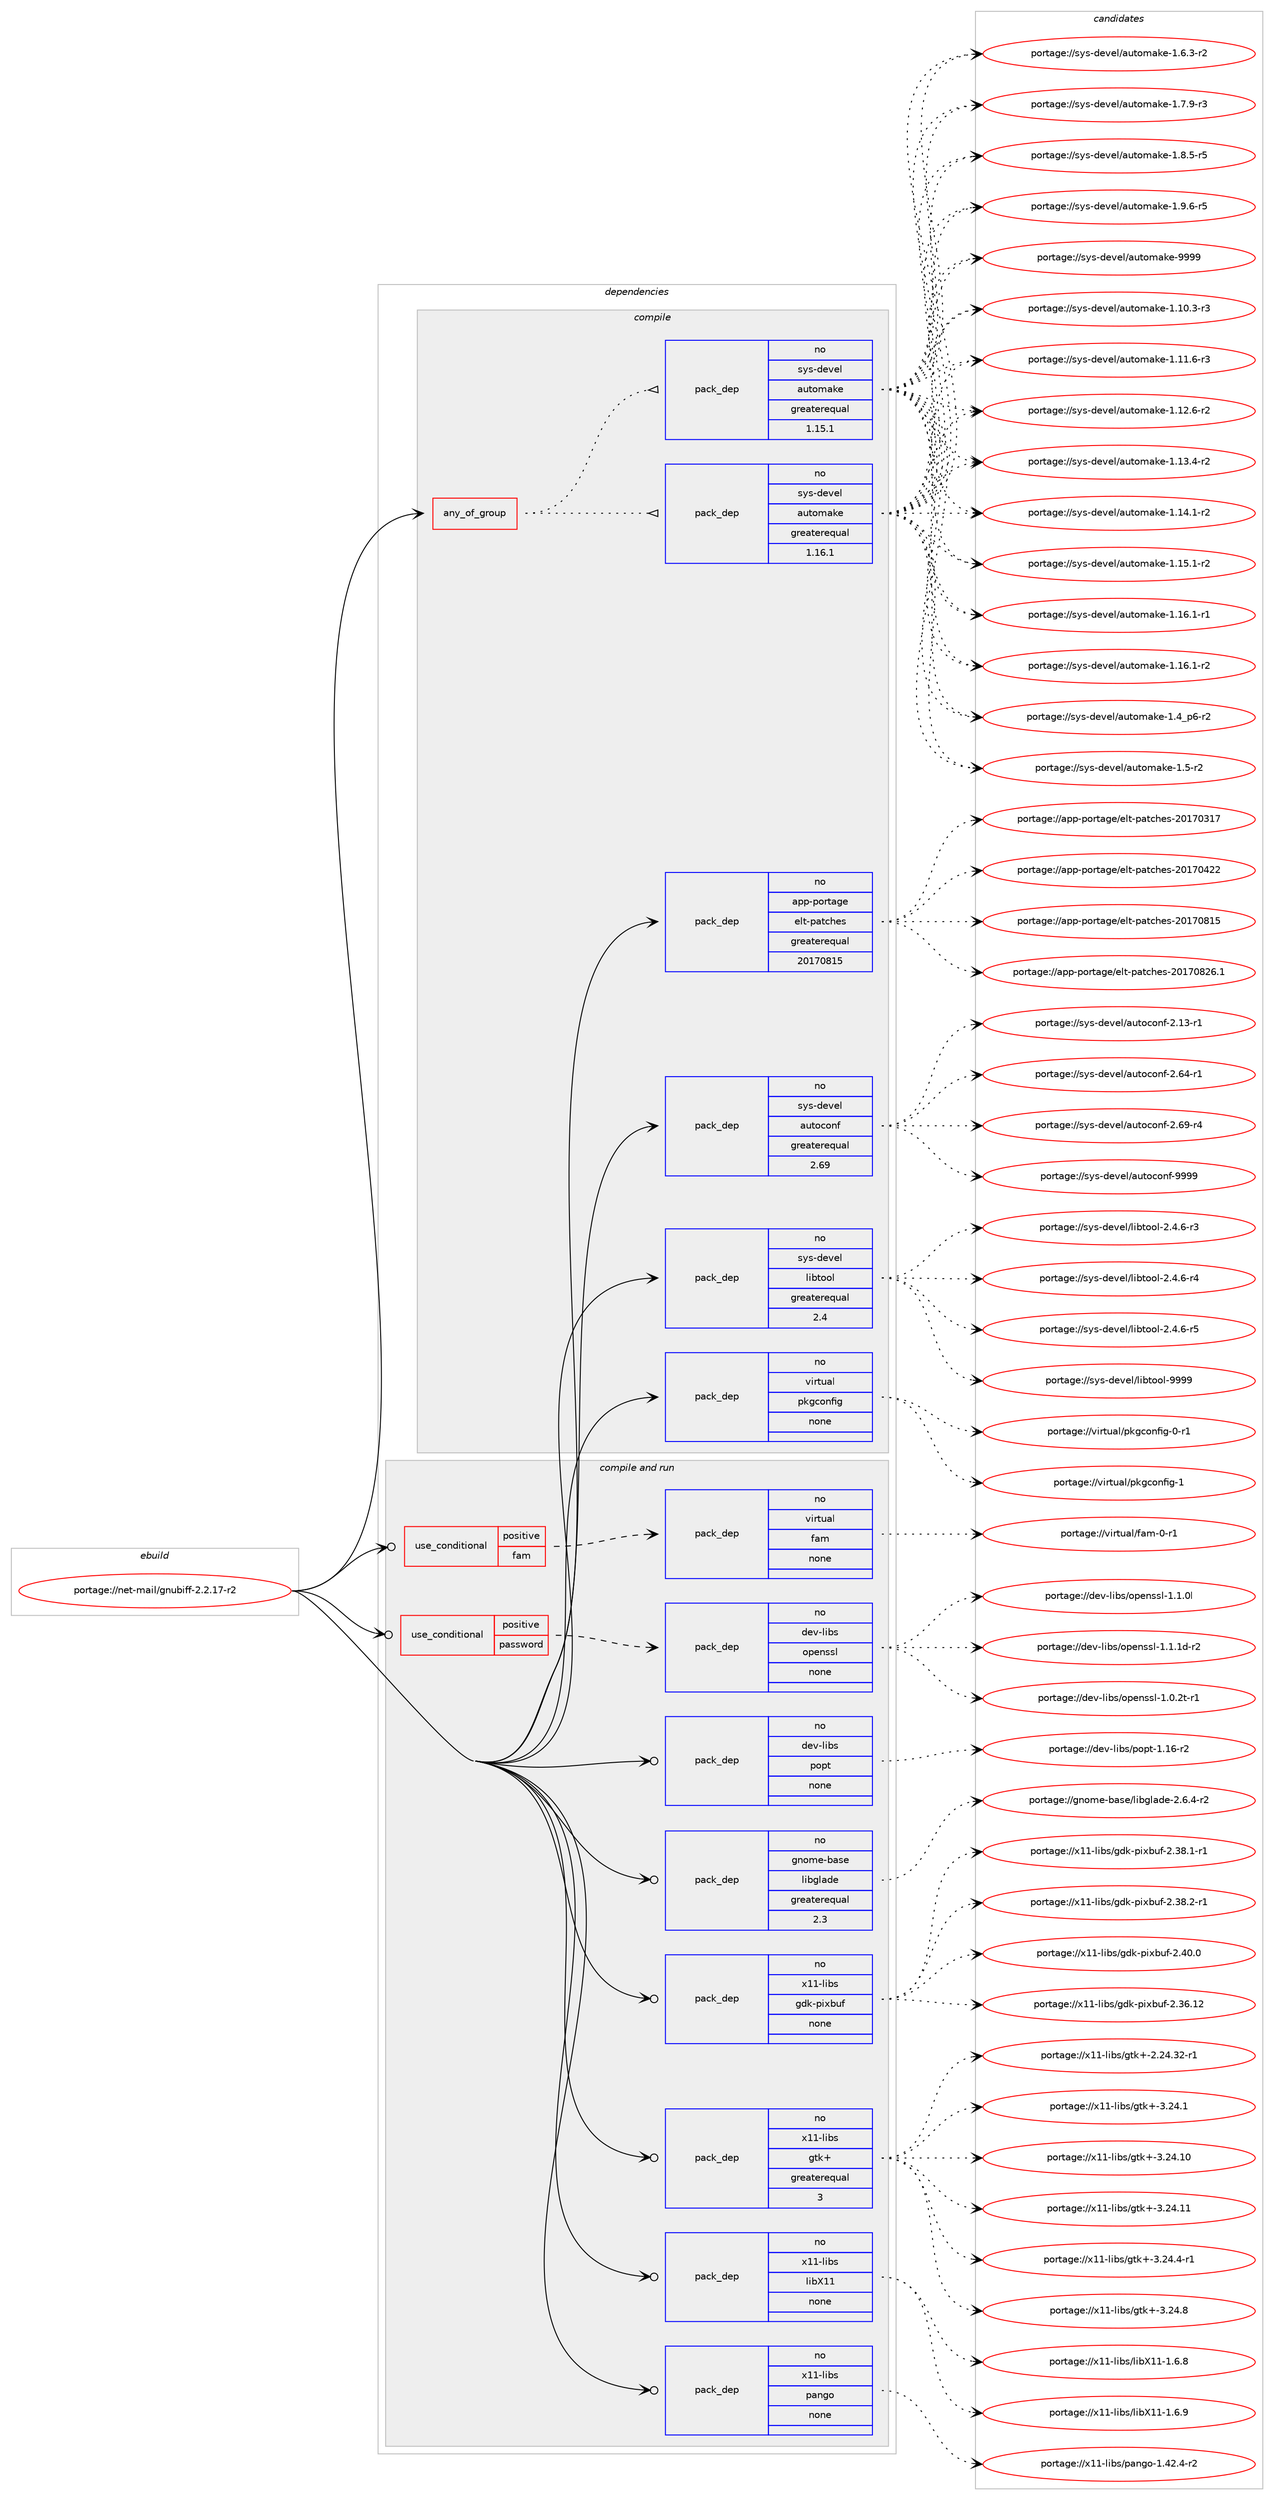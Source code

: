 digraph prolog {

# *************
# Graph options
# *************

newrank=true;
concentrate=true;
compound=true;
graph [rankdir=LR,fontname=Helvetica,fontsize=10,ranksep=1.5];#, ranksep=2.5, nodesep=0.2];
edge  [arrowhead=vee];
node  [fontname=Helvetica,fontsize=10];

# **********
# The ebuild
# **********

subgraph cluster_leftcol {
color=gray;
rank=same;
label=<<i>ebuild</i>>;
id [label="portage://net-mail/gnubiff-2.2.17-r2", color=red, width=4, href="../net-mail/gnubiff-2.2.17-r2.svg"];
}

# ****************
# The dependencies
# ****************

subgraph cluster_midcol {
color=gray;
label=<<i>dependencies</i>>;
subgraph cluster_compile {
fillcolor="#eeeeee";
style=filled;
label=<<i>compile</i>>;
subgraph any5892 {
dependency362702 [label=<<TABLE BORDER="0" CELLBORDER="1" CELLSPACING="0" CELLPADDING="4"><TR><TD CELLPADDING="10">any_of_group</TD></TR></TABLE>>, shape=none, color=red];subgraph pack265838 {
dependency362703 [label=<<TABLE BORDER="0" CELLBORDER="1" CELLSPACING="0" CELLPADDING="4" WIDTH="220"><TR><TD ROWSPAN="6" CELLPADDING="30">pack_dep</TD></TR><TR><TD WIDTH="110">no</TD></TR><TR><TD>sys-devel</TD></TR><TR><TD>automake</TD></TR><TR><TD>greaterequal</TD></TR><TR><TD>1.16.1</TD></TR></TABLE>>, shape=none, color=blue];
}
dependency362702:e -> dependency362703:w [weight=20,style="dotted",arrowhead="oinv"];
subgraph pack265839 {
dependency362704 [label=<<TABLE BORDER="0" CELLBORDER="1" CELLSPACING="0" CELLPADDING="4" WIDTH="220"><TR><TD ROWSPAN="6" CELLPADDING="30">pack_dep</TD></TR><TR><TD WIDTH="110">no</TD></TR><TR><TD>sys-devel</TD></TR><TR><TD>automake</TD></TR><TR><TD>greaterequal</TD></TR><TR><TD>1.15.1</TD></TR></TABLE>>, shape=none, color=blue];
}
dependency362702:e -> dependency362704:w [weight=20,style="dotted",arrowhead="oinv"];
}
id:e -> dependency362702:w [weight=20,style="solid",arrowhead="vee"];
subgraph pack265840 {
dependency362705 [label=<<TABLE BORDER="0" CELLBORDER="1" CELLSPACING="0" CELLPADDING="4" WIDTH="220"><TR><TD ROWSPAN="6" CELLPADDING="30">pack_dep</TD></TR><TR><TD WIDTH="110">no</TD></TR><TR><TD>app-portage</TD></TR><TR><TD>elt-patches</TD></TR><TR><TD>greaterequal</TD></TR><TR><TD>20170815</TD></TR></TABLE>>, shape=none, color=blue];
}
id:e -> dependency362705:w [weight=20,style="solid",arrowhead="vee"];
subgraph pack265841 {
dependency362706 [label=<<TABLE BORDER="0" CELLBORDER="1" CELLSPACING="0" CELLPADDING="4" WIDTH="220"><TR><TD ROWSPAN="6" CELLPADDING="30">pack_dep</TD></TR><TR><TD WIDTH="110">no</TD></TR><TR><TD>sys-devel</TD></TR><TR><TD>autoconf</TD></TR><TR><TD>greaterequal</TD></TR><TR><TD>2.69</TD></TR></TABLE>>, shape=none, color=blue];
}
id:e -> dependency362706:w [weight=20,style="solid",arrowhead="vee"];
subgraph pack265842 {
dependency362707 [label=<<TABLE BORDER="0" CELLBORDER="1" CELLSPACING="0" CELLPADDING="4" WIDTH="220"><TR><TD ROWSPAN="6" CELLPADDING="30">pack_dep</TD></TR><TR><TD WIDTH="110">no</TD></TR><TR><TD>sys-devel</TD></TR><TR><TD>libtool</TD></TR><TR><TD>greaterequal</TD></TR><TR><TD>2.4</TD></TR></TABLE>>, shape=none, color=blue];
}
id:e -> dependency362707:w [weight=20,style="solid",arrowhead="vee"];
subgraph pack265843 {
dependency362708 [label=<<TABLE BORDER="0" CELLBORDER="1" CELLSPACING="0" CELLPADDING="4" WIDTH="220"><TR><TD ROWSPAN="6" CELLPADDING="30">pack_dep</TD></TR><TR><TD WIDTH="110">no</TD></TR><TR><TD>virtual</TD></TR><TR><TD>pkgconfig</TD></TR><TR><TD>none</TD></TR><TR><TD></TD></TR></TABLE>>, shape=none, color=blue];
}
id:e -> dependency362708:w [weight=20,style="solid",arrowhead="vee"];
}
subgraph cluster_compileandrun {
fillcolor="#eeeeee";
style=filled;
label=<<i>compile and run</i>>;
subgraph cond90820 {
dependency362709 [label=<<TABLE BORDER="0" CELLBORDER="1" CELLSPACING="0" CELLPADDING="4"><TR><TD ROWSPAN="3" CELLPADDING="10">use_conditional</TD></TR><TR><TD>positive</TD></TR><TR><TD>fam</TD></TR></TABLE>>, shape=none, color=red];
subgraph pack265844 {
dependency362710 [label=<<TABLE BORDER="0" CELLBORDER="1" CELLSPACING="0" CELLPADDING="4" WIDTH="220"><TR><TD ROWSPAN="6" CELLPADDING="30">pack_dep</TD></TR><TR><TD WIDTH="110">no</TD></TR><TR><TD>virtual</TD></TR><TR><TD>fam</TD></TR><TR><TD>none</TD></TR><TR><TD></TD></TR></TABLE>>, shape=none, color=blue];
}
dependency362709:e -> dependency362710:w [weight=20,style="dashed",arrowhead="vee"];
}
id:e -> dependency362709:w [weight=20,style="solid",arrowhead="odotvee"];
subgraph cond90821 {
dependency362711 [label=<<TABLE BORDER="0" CELLBORDER="1" CELLSPACING="0" CELLPADDING="4"><TR><TD ROWSPAN="3" CELLPADDING="10">use_conditional</TD></TR><TR><TD>positive</TD></TR><TR><TD>password</TD></TR></TABLE>>, shape=none, color=red];
subgraph pack265845 {
dependency362712 [label=<<TABLE BORDER="0" CELLBORDER="1" CELLSPACING="0" CELLPADDING="4" WIDTH="220"><TR><TD ROWSPAN="6" CELLPADDING="30">pack_dep</TD></TR><TR><TD WIDTH="110">no</TD></TR><TR><TD>dev-libs</TD></TR><TR><TD>openssl</TD></TR><TR><TD>none</TD></TR><TR><TD></TD></TR></TABLE>>, shape=none, color=blue];
}
dependency362711:e -> dependency362712:w [weight=20,style="dashed",arrowhead="vee"];
}
id:e -> dependency362711:w [weight=20,style="solid",arrowhead="odotvee"];
subgraph pack265846 {
dependency362713 [label=<<TABLE BORDER="0" CELLBORDER="1" CELLSPACING="0" CELLPADDING="4" WIDTH="220"><TR><TD ROWSPAN="6" CELLPADDING="30">pack_dep</TD></TR><TR><TD WIDTH="110">no</TD></TR><TR><TD>dev-libs</TD></TR><TR><TD>popt</TD></TR><TR><TD>none</TD></TR><TR><TD></TD></TR></TABLE>>, shape=none, color=blue];
}
id:e -> dependency362713:w [weight=20,style="solid",arrowhead="odotvee"];
subgraph pack265847 {
dependency362714 [label=<<TABLE BORDER="0" CELLBORDER="1" CELLSPACING="0" CELLPADDING="4" WIDTH="220"><TR><TD ROWSPAN="6" CELLPADDING="30">pack_dep</TD></TR><TR><TD WIDTH="110">no</TD></TR><TR><TD>gnome-base</TD></TR><TR><TD>libglade</TD></TR><TR><TD>greaterequal</TD></TR><TR><TD>2.3</TD></TR></TABLE>>, shape=none, color=blue];
}
id:e -> dependency362714:w [weight=20,style="solid",arrowhead="odotvee"];
subgraph pack265848 {
dependency362715 [label=<<TABLE BORDER="0" CELLBORDER="1" CELLSPACING="0" CELLPADDING="4" WIDTH="220"><TR><TD ROWSPAN="6" CELLPADDING="30">pack_dep</TD></TR><TR><TD WIDTH="110">no</TD></TR><TR><TD>x11-libs</TD></TR><TR><TD>gdk-pixbuf</TD></TR><TR><TD>none</TD></TR><TR><TD></TD></TR></TABLE>>, shape=none, color=blue];
}
id:e -> dependency362715:w [weight=20,style="solid",arrowhead="odotvee"];
subgraph pack265849 {
dependency362716 [label=<<TABLE BORDER="0" CELLBORDER="1" CELLSPACING="0" CELLPADDING="4" WIDTH="220"><TR><TD ROWSPAN="6" CELLPADDING="30">pack_dep</TD></TR><TR><TD WIDTH="110">no</TD></TR><TR><TD>x11-libs</TD></TR><TR><TD>gtk+</TD></TR><TR><TD>greaterequal</TD></TR><TR><TD>3</TD></TR></TABLE>>, shape=none, color=blue];
}
id:e -> dependency362716:w [weight=20,style="solid",arrowhead="odotvee"];
subgraph pack265850 {
dependency362717 [label=<<TABLE BORDER="0" CELLBORDER="1" CELLSPACING="0" CELLPADDING="4" WIDTH="220"><TR><TD ROWSPAN="6" CELLPADDING="30">pack_dep</TD></TR><TR><TD WIDTH="110">no</TD></TR><TR><TD>x11-libs</TD></TR><TR><TD>libX11</TD></TR><TR><TD>none</TD></TR><TR><TD></TD></TR></TABLE>>, shape=none, color=blue];
}
id:e -> dependency362717:w [weight=20,style="solid",arrowhead="odotvee"];
subgraph pack265851 {
dependency362718 [label=<<TABLE BORDER="0" CELLBORDER="1" CELLSPACING="0" CELLPADDING="4" WIDTH="220"><TR><TD ROWSPAN="6" CELLPADDING="30">pack_dep</TD></TR><TR><TD WIDTH="110">no</TD></TR><TR><TD>x11-libs</TD></TR><TR><TD>pango</TD></TR><TR><TD>none</TD></TR><TR><TD></TD></TR></TABLE>>, shape=none, color=blue];
}
id:e -> dependency362718:w [weight=20,style="solid",arrowhead="odotvee"];
}
subgraph cluster_run {
fillcolor="#eeeeee";
style=filled;
label=<<i>run</i>>;
}
}

# **************
# The candidates
# **************

subgraph cluster_choices {
rank=same;
color=gray;
label=<<i>candidates</i>>;

subgraph choice265838 {
color=black;
nodesep=1;
choiceportage11512111545100101118101108479711711611110997107101454946494846514511451 [label="portage://sys-devel/automake-1.10.3-r3", color=red, width=4,href="../sys-devel/automake-1.10.3-r3.svg"];
choiceportage11512111545100101118101108479711711611110997107101454946494946544511451 [label="portage://sys-devel/automake-1.11.6-r3", color=red, width=4,href="../sys-devel/automake-1.11.6-r3.svg"];
choiceportage11512111545100101118101108479711711611110997107101454946495046544511450 [label="portage://sys-devel/automake-1.12.6-r2", color=red, width=4,href="../sys-devel/automake-1.12.6-r2.svg"];
choiceportage11512111545100101118101108479711711611110997107101454946495146524511450 [label="portage://sys-devel/automake-1.13.4-r2", color=red, width=4,href="../sys-devel/automake-1.13.4-r2.svg"];
choiceportage11512111545100101118101108479711711611110997107101454946495246494511450 [label="portage://sys-devel/automake-1.14.1-r2", color=red, width=4,href="../sys-devel/automake-1.14.1-r2.svg"];
choiceportage11512111545100101118101108479711711611110997107101454946495346494511450 [label="portage://sys-devel/automake-1.15.1-r2", color=red, width=4,href="../sys-devel/automake-1.15.1-r2.svg"];
choiceportage11512111545100101118101108479711711611110997107101454946495446494511449 [label="portage://sys-devel/automake-1.16.1-r1", color=red, width=4,href="../sys-devel/automake-1.16.1-r1.svg"];
choiceportage11512111545100101118101108479711711611110997107101454946495446494511450 [label="portage://sys-devel/automake-1.16.1-r2", color=red, width=4,href="../sys-devel/automake-1.16.1-r2.svg"];
choiceportage115121115451001011181011084797117116111109971071014549465295112544511450 [label="portage://sys-devel/automake-1.4_p6-r2", color=red, width=4,href="../sys-devel/automake-1.4_p6-r2.svg"];
choiceportage11512111545100101118101108479711711611110997107101454946534511450 [label="portage://sys-devel/automake-1.5-r2", color=red, width=4,href="../sys-devel/automake-1.5-r2.svg"];
choiceportage115121115451001011181011084797117116111109971071014549465446514511450 [label="portage://sys-devel/automake-1.6.3-r2", color=red, width=4,href="../sys-devel/automake-1.6.3-r2.svg"];
choiceportage115121115451001011181011084797117116111109971071014549465546574511451 [label="portage://sys-devel/automake-1.7.9-r3", color=red, width=4,href="../sys-devel/automake-1.7.9-r3.svg"];
choiceportage115121115451001011181011084797117116111109971071014549465646534511453 [label="portage://sys-devel/automake-1.8.5-r5", color=red, width=4,href="../sys-devel/automake-1.8.5-r5.svg"];
choiceportage115121115451001011181011084797117116111109971071014549465746544511453 [label="portage://sys-devel/automake-1.9.6-r5", color=red, width=4,href="../sys-devel/automake-1.9.6-r5.svg"];
choiceportage115121115451001011181011084797117116111109971071014557575757 [label="portage://sys-devel/automake-9999", color=red, width=4,href="../sys-devel/automake-9999.svg"];
dependency362703:e -> choiceportage11512111545100101118101108479711711611110997107101454946494846514511451:w [style=dotted,weight="100"];
dependency362703:e -> choiceportage11512111545100101118101108479711711611110997107101454946494946544511451:w [style=dotted,weight="100"];
dependency362703:e -> choiceportage11512111545100101118101108479711711611110997107101454946495046544511450:w [style=dotted,weight="100"];
dependency362703:e -> choiceportage11512111545100101118101108479711711611110997107101454946495146524511450:w [style=dotted,weight="100"];
dependency362703:e -> choiceportage11512111545100101118101108479711711611110997107101454946495246494511450:w [style=dotted,weight="100"];
dependency362703:e -> choiceportage11512111545100101118101108479711711611110997107101454946495346494511450:w [style=dotted,weight="100"];
dependency362703:e -> choiceportage11512111545100101118101108479711711611110997107101454946495446494511449:w [style=dotted,weight="100"];
dependency362703:e -> choiceportage11512111545100101118101108479711711611110997107101454946495446494511450:w [style=dotted,weight="100"];
dependency362703:e -> choiceportage115121115451001011181011084797117116111109971071014549465295112544511450:w [style=dotted,weight="100"];
dependency362703:e -> choiceportage11512111545100101118101108479711711611110997107101454946534511450:w [style=dotted,weight="100"];
dependency362703:e -> choiceportage115121115451001011181011084797117116111109971071014549465446514511450:w [style=dotted,weight="100"];
dependency362703:e -> choiceportage115121115451001011181011084797117116111109971071014549465546574511451:w [style=dotted,weight="100"];
dependency362703:e -> choiceportage115121115451001011181011084797117116111109971071014549465646534511453:w [style=dotted,weight="100"];
dependency362703:e -> choiceportage115121115451001011181011084797117116111109971071014549465746544511453:w [style=dotted,weight="100"];
dependency362703:e -> choiceportage115121115451001011181011084797117116111109971071014557575757:w [style=dotted,weight="100"];
}
subgraph choice265839 {
color=black;
nodesep=1;
choiceportage11512111545100101118101108479711711611110997107101454946494846514511451 [label="portage://sys-devel/automake-1.10.3-r3", color=red, width=4,href="../sys-devel/automake-1.10.3-r3.svg"];
choiceportage11512111545100101118101108479711711611110997107101454946494946544511451 [label="portage://sys-devel/automake-1.11.6-r3", color=red, width=4,href="../sys-devel/automake-1.11.6-r3.svg"];
choiceportage11512111545100101118101108479711711611110997107101454946495046544511450 [label="portage://sys-devel/automake-1.12.6-r2", color=red, width=4,href="../sys-devel/automake-1.12.6-r2.svg"];
choiceportage11512111545100101118101108479711711611110997107101454946495146524511450 [label="portage://sys-devel/automake-1.13.4-r2", color=red, width=4,href="../sys-devel/automake-1.13.4-r2.svg"];
choiceportage11512111545100101118101108479711711611110997107101454946495246494511450 [label="portage://sys-devel/automake-1.14.1-r2", color=red, width=4,href="../sys-devel/automake-1.14.1-r2.svg"];
choiceportage11512111545100101118101108479711711611110997107101454946495346494511450 [label="portage://sys-devel/automake-1.15.1-r2", color=red, width=4,href="../sys-devel/automake-1.15.1-r2.svg"];
choiceportage11512111545100101118101108479711711611110997107101454946495446494511449 [label="portage://sys-devel/automake-1.16.1-r1", color=red, width=4,href="../sys-devel/automake-1.16.1-r1.svg"];
choiceportage11512111545100101118101108479711711611110997107101454946495446494511450 [label="portage://sys-devel/automake-1.16.1-r2", color=red, width=4,href="../sys-devel/automake-1.16.1-r2.svg"];
choiceportage115121115451001011181011084797117116111109971071014549465295112544511450 [label="portage://sys-devel/automake-1.4_p6-r2", color=red, width=4,href="../sys-devel/automake-1.4_p6-r2.svg"];
choiceportage11512111545100101118101108479711711611110997107101454946534511450 [label="portage://sys-devel/automake-1.5-r2", color=red, width=4,href="../sys-devel/automake-1.5-r2.svg"];
choiceportage115121115451001011181011084797117116111109971071014549465446514511450 [label="portage://sys-devel/automake-1.6.3-r2", color=red, width=4,href="../sys-devel/automake-1.6.3-r2.svg"];
choiceportage115121115451001011181011084797117116111109971071014549465546574511451 [label="portage://sys-devel/automake-1.7.9-r3", color=red, width=4,href="../sys-devel/automake-1.7.9-r3.svg"];
choiceportage115121115451001011181011084797117116111109971071014549465646534511453 [label="portage://sys-devel/automake-1.8.5-r5", color=red, width=4,href="../sys-devel/automake-1.8.5-r5.svg"];
choiceportage115121115451001011181011084797117116111109971071014549465746544511453 [label="portage://sys-devel/automake-1.9.6-r5", color=red, width=4,href="../sys-devel/automake-1.9.6-r5.svg"];
choiceportage115121115451001011181011084797117116111109971071014557575757 [label="portage://sys-devel/automake-9999", color=red, width=4,href="../sys-devel/automake-9999.svg"];
dependency362704:e -> choiceportage11512111545100101118101108479711711611110997107101454946494846514511451:w [style=dotted,weight="100"];
dependency362704:e -> choiceportage11512111545100101118101108479711711611110997107101454946494946544511451:w [style=dotted,weight="100"];
dependency362704:e -> choiceportage11512111545100101118101108479711711611110997107101454946495046544511450:w [style=dotted,weight="100"];
dependency362704:e -> choiceportage11512111545100101118101108479711711611110997107101454946495146524511450:w [style=dotted,weight="100"];
dependency362704:e -> choiceportage11512111545100101118101108479711711611110997107101454946495246494511450:w [style=dotted,weight="100"];
dependency362704:e -> choiceportage11512111545100101118101108479711711611110997107101454946495346494511450:w [style=dotted,weight="100"];
dependency362704:e -> choiceportage11512111545100101118101108479711711611110997107101454946495446494511449:w [style=dotted,weight="100"];
dependency362704:e -> choiceportage11512111545100101118101108479711711611110997107101454946495446494511450:w [style=dotted,weight="100"];
dependency362704:e -> choiceportage115121115451001011181011084797117116111109971071014549465295112544511450:w [style=dotted,weight="100"];
dependency362704:e -> choiceportage11512111545100101118101108479711711611110997107101454946534511450:w [style=dotted,weight="100"];
dependency362704:e -> choiceportage115121115451001011181011084797117116111109971071014549465446514511450:w [style=dotted,weight="100"];
dependency362704:e -> choiceportage115121115451001011181011084797117116111109971071014549465546574511451:w [style=dotted,weight="100"];
dependency362704:e -> choiceportage115121115451001011181011084797117116111109971071014549465646534511453:w [style=dotted,weight="100"];
dependency362704:e -> choiceportage115121115451001011181011084797117116111109971071014549465746544511453:w [style=dotted,weight="100"];
dependency362704:e -> choiceportage115121115451001011181011084797117116111109971071014557575757:w [style=dotted,weight="100"];
}
subgraph choice265840 {
color=black;
nodesep=1;
choiceportage97112112451121111141169710310147101108116451129711699104101115455048495548514955 [label="portage://app-portage/elt-patches-20170317", color=red, width=4,href="../app-portage/elt-patches-20170317.svg"];
choiceportage97112112451121111141169710310147101108116451129711699104101115455048495548525050 [label="portage://app-portage/elt-patches-20170422", color=red, width=4,href="../app-portage/elt-patches-20170422.svg"];
choiceportage97112112451121111141169710310147101108116451129711699104101115455048495548564953 [label="portage://app-portage/elt-patches-20170815", color=red, width=4,href="../app-portage/elt-patches-20170815.svg"];
choiceportage971121124511211111411697103101471011081164511297116991041011154550484955485650544649 [label="portage://app-portage/elt-patches-20170826.1", color=red, width=4,href="../app-portage/elt-patches-20170826.1.svg"];
dependency362705:e -> choiceportage97112112451121111141169710310147101108116451129711699104101115455048495548514955:w [style=dotted,weight="100"];
dependency362705:e -> choiceportage97112112451121111141169710310147101108116451129711699104101115455048495548525050:w [style=dotted,weight="100"];
dependency362705:e -> choiceportage97112112451121111141169710310147101108116451129711699104101115455048495548564953:w [style=dotted,weight="100"];
dependency362705:e -> choiceportage971121124511211111411697103101471011081164511297116991041011154550484955485650544649:w [style=dotted,weight="100"];
}
subgraph choice265841 {
color=black;
nodesep=1;
choiceportage1151211154510010111810110847971171161119911111010245504649514511449 [label="portage://sys-devel/autoconf-2.13-r1", color=red, width=4,href="../sys-devel/autoconf-2.13-r1.svg"];
choiceportage1151211154510010111810110847971171161119911111010245504654524511449 [label="portage://sys-devel/autoconf-2.64-r1", color=red, width=4,href="../sys-devel/autoconf-2.64-r1.svg"];
choiceportage1151211154510010111810110847971171161119911111010245504654574511452 [label="portage://sys-devel/autoconf-2.69-r4", color=red, width=4,href="../sys-devel/autoconf-2.69-r4.svg"];
choiceportage115121115451001011181011084797117116111991111101024557575757 [label="portage://sys-devel/autoconf-9999", color=red, width=4,href="../sys-devel/autoconf-9999.svg"];
dependency362706:e -> choiceportage1151211154510010111810110847971171161119911111010245504649514511449:w [style=dotted,weight="100"];
dependency362706:e -> choiceportage1151211154510010111810110847971171161119911111010245504654524511449:w [style=dotted,weight="100"];
dependency362706:e -> choiceportage1151211154510010111810110847971171161119911111010245504654574511452:w [style=dotted,weight="100"];
dependency362706:e -> choiceportage115121115451001011181011084797117116111991111101024557575757:w [style=dotted,weight="100"];
}
subgraph choice265842 {
color=black;
nodesep=1;
choiceportage1151211154510010111810110847108105981161111111084550465246544511451 [label="portage://sys-devel/libtool-2.4.6-r3", color=red, width=4,href="../sys-devel/libtool-2.4.6-r3.svg"];
choiceportage1151211154510010111810110847108105981161111111084550465246544511452 [label="portage://sys-devel/libtool-2.4.6-r4", color=red, width=4,href="../sys-devel/libtool-2.4.6-r4.svg"];
choiceportage1151211154510010111810110847108105981161111111084550465246544511453 [label="portage://sys-devel/libtool-2.4.6-r5", color=red, width=4,href="../sys-devel/libtool-2.4.6-r5.svg"];
choiceportage1151211154510010111810110847108105981161111111084557575757 [label="portage://sys-devel/libtool-9999", color=red, width=4,href="../sys-devel/libtool-9999.svg"];
dependency362707:e -> choiceportage1151211154510010111810110847108105981161111111084550465246544511451:w [style=dotted,weight="100"];
dependency362707:e -> choiceportage1151211154510010111810110847108105981161111111084550465246544511452:w [style=dotted,weight="100"];
dependency362707:e -> choiceportage1151211154510010111810110847108105981161111111084550465246544511453:w [style=dotted,weight="100"];
dependency362707:e -> choiceportage1151211154510010111810110847108105981161111111084557575757:w [style=dotted,weight="100"];
}
subgraph choice265843 {
color=black;
nodesep=1;
choiceportage11810511411611797108471121071039911111010210510345484511449 [label="portage://virtual/pkgconfig-0-r1", color=red, width=4,href="../virtual/pkgconfig-0-r1.svg"];
choiceportage1181051141161179710847112107103991111101021051034549 [label="portage://virtual/pkgconfig-1", color=red, width=4,href="../virtual/pkgconfig-1.svg"];
dependency362708:e -> choiceportage11810511411611797108471121071039911111010210510345484511449:w [style=dotted,weight="100"];
dependency362708:e -> choiceportage1181051141161179710847112107103991111101021051034549:w [style=dotted,weight="100"];
}
subgraph choice265844 {
color=black;
nodesep=1;
choiceportage11810511411611797108471029710945484511449 [label="portage://virtual/fam-0-r1", color=red, width=4,href="../virtual/fam-0-r1.svg"];
dependency362710:e -> choiceportage11810511411611797108471029710945484511449:w [style=dotted,weight="100"];
}
subgraph choice265845 {
color=black;
nodesep=1;
choiceportage1001011184510810598115471111121011101151151084549464846501164511449 [label="portage://dev-libs/openssl-1.0.2t-r1", color=red, width=4,href="../dev-libs/openssl-1.0.2t-r1.svg"];
choiceportage100101118451081059811547111112101110115115108454946494648108 [label="portage://dev-libs/openssl-1.1.0l", color=red, width=4,href="../dev-libs/openssl-1.1.0l.svg"];
choiceportage1001011184510810598115471111121011101151151084549464946491004511450 [label="portage://dev-libs/openssl-1.1.1d-r2", color=red, width=4,href="../dev-libs/openssl-1.1.1d-r2.svg"];
dependency362712:e -> choiceportage1001011184510810598115471111121011101151151084549464846501164511449:w [style=dotted,weight="100"];
dependency362712:e -> choiceportage100101118451081059811547111112101110115115108454946494648108:w [style=dotted,weight="100"];
dependency362712:e -> choiceportage1001011184510810598115471111121011101151151084549464946491004511450:w [style=dotted,weight="100"];
}
subgraph choice265846 {
color=black;
nodesep=1;
choiceportage10010111845108105981154711211111211645494649544511450 [label="portage://dev-libs/popt-1.16-r2", color=red, width=4,href="../dev-libs/popt-1.16-r2.svg"];
dependency362713:e -> choiceportage10010111845108105981154711211111211645494649544511450:w [style=dotted,weight="100"];
}
subgraph choice265847 {
color=black;
nodesep=1;
choiceportage1031101111091014598971151014710810598103108971001014550465446524511450 [label="portage://gnome-base/libglade-2.6.4-r2", color=red, width=4,href="../gnome-base/libglade-2.6.4-r2.svg"];
dependency362714:e -> choiceportage1031101111091014598971151014710810598103108971001014550465446524511450:w [style=dotted,weight="100"];
}
subgraph choice265848 {
color=black;
nodesep=1;
choiceportage120494945108105981154710310010745112105120981171024550465154464950 [label="portage://x11-libs/gdk-pixbuf-2.36.12", color=red, width=4,href="../x11-libs/gdk-pixbuf-2.36.12.svg"];
choiceportage12049494510810598115471031001074511210512098117102455046515646494511449 [label="portage://x11-libs/gdk-pixbuf-2.38.1-r1", color=red, width=4,href="../x11-libs/gdk-pixbuf-2.38.1-r1.svg"];
choiceportage12049494510810598115471031001074511210512098117102455046515646504511449 [label="portage://x11-libs/gdk-pixbuf-2.38.2-r1", color=red, width=4,href="../x11-libs/gdk-pixbuf-2.38.2-r1.svg"];
choiceportage1204949451081059811547103100107451121051209811710245504652484648 [label="portage://x11-libs/gdk-pixbuf-2.40.0", color=red, width=4,href="../x11-libs/gdk-pixbuf-2.40.0.svg"];
dependency362715:e -> choiceportage120494945108105981154710310010745112105120981171024550465154464950:w [style=dotted,weight="100"];
dependency362715:e -> choiceportage12049494510810598115471031001074511210512098117102455046515646494511449:w [style=dotted,weight="100"];
dependency362715:e -> choiceportage12049494510810598115471031001074511210512098117102455046515646504511449:w [style=dotted,weight="100"];
dependency362715:e -> choiceportage1204949451081059811547103100107451121051209811710245504652484648:w [style=dotted,weight="100"];
}
subgraph choice265849 {
color=black;
nodesep=1;
choiceportage12049494510810598115471031161074345504650524651504511449 [label="portage://x11-libs/gtk+-2.24.32-r1", color=red, width=4,href="../x11-libs/gtk+-2.24.32-r1.svg"];
choiceportage12049494510810598115471031161074345514650524649 [label="portage://x11-libs/gtk+-3.24.1", color=red, width=4,href="../x11-libs/gtk+-3.24.1.svg"];
choiceportage1204949451081059811547103116107434551465052464948 [label="portage://x11-libs/gtk+-3.24.10", color=red, width=4,href="../x11-libs/gtk+-3.24.10.svg"];
choiceportage1204949451081059811547103116107434551465052464949 [label="portage://x11-libs/gtk+-3.24.11", color=red, width=4,href="../x11-libs/gtk+-3.24.11.svg"];
choiceportage120494945108105981154710311610743455146505246524511449 [label="portage://x11-libs/gtk+-3.24.4-r1", color=red, width=4,href="../x11-libs/gtk+-3.24.4-r1.svg"];
choiceportage12049494510810598115471031161074345514650524656 [label="portage://x11-libs/gtk+-3.24.8", color=red, width=4,href="../x11-libs/gtk+-3.24.8.svg"];
dependency362716:e -> choiceportage12049494510810598115471031161074345504650524651504511449:w [style=dotted,weight="100"];
dependency362716:e -> choiceportage12049494510810598115471031161074345514650524649:w [style=dotted,weight="100"];
dependency362716:e -> choiceportage1204949451081059811547103116107434551465052464948:w [style=dotted,weight="100"];
dependency362716:e -> choiceportage1204949451081059811547103116107434551465052464949:w [style=dotted,weight="100"];
dependency362716:e -> choiceportage120494945108105981154710311610743455146505246524511449:w [style=dotted,weight="100"];
dependency362716:e -> choiceportage12049494510810598115471031161074345514650524656:w [style=dotted,weight="100"];
}
subgraph choice265850 {
color=black;
nodesep=1;
choiceportage120494945108105981154710810598884949454946544656 [label="portage://x11-libs/libX11-1.6.8", color=red, width=4,href="../x11-libs/libX11-1.6.8.svg"];
choiceportage120494945108105981154710810598884949454946544657 [label="portage://x11-libs/libX11-1.6.9", color=red, width=4,href="../x11-libs/libX11-1.6.9.svg"];
dependency362717:e -> choiceportage120494945108105981154710810598884949454946544656:w [style=dotted,weight="100"];
dependency362717:e -> choiceportage120494945108105981154710810598884949454946544657:w [style=dotted,weight="100"];
}
subgraph choice265851 {
color=black;
nodesep=1;
choiceportage120494945108105981154711297110103111454946525046524511450 [label="portage://x11-libs/pango-1.42.4-r2", color=red, width=4,href="../x11-libs/pango-1.42.4-r2.svg"];
dependency362718:e -> choiceportage120494945108105981154711297110103111454946525046524511450:w [style=dotted,weight="100"];
}
}

}
